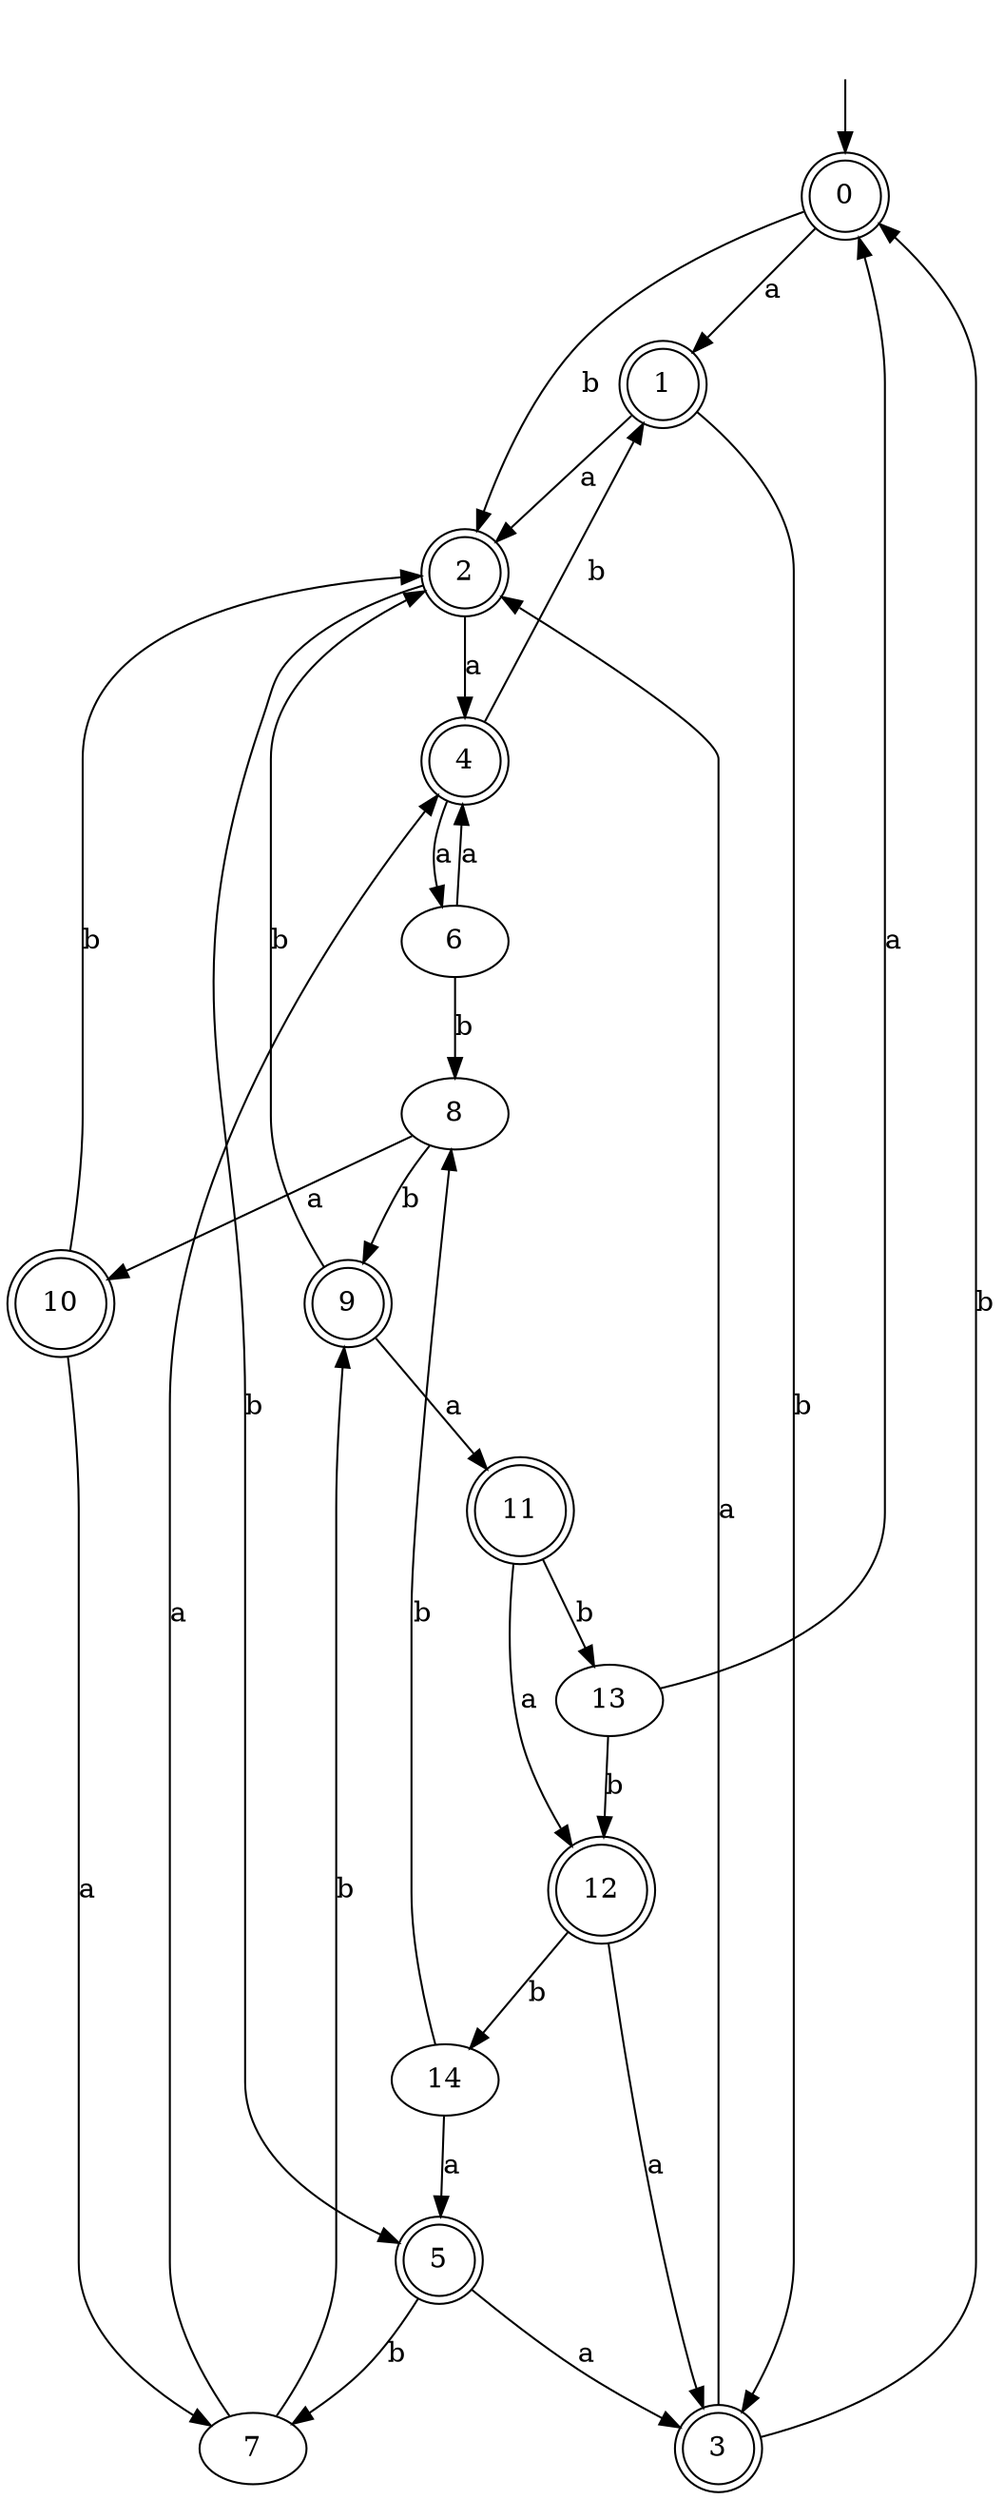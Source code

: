 digraph RandomDFA {
  __start0 [label="", shape=none];
  __start0 -> 0 [label=""];
  0 [shape=circle] [shape=doublecircle]
  0 -> 1 [label="a"]
  0 -> 2 [label="b"]
  1 [shape=doublecircle]
  1 -> 2 [label="a"]
  1 -> 3 [label="b"]
  2 [shape=doublecircle]
  2 -> 4 [label="a"]
  2 -> 5 [label="b"]
  3 [shape=doublecircle]
  3 -> 2 [label="a"]
  3 -> 0 [label="b"]
  4 [shape=doublecircle]
  4 -> 6 [label="a"]
  4 -> 1 [label="b"]
  5 [shape=doublecircle]
  5 -> 3 [label="a"]
  5 -> 7 [label="b"]
  6
  6 -> 4 [label="a"]
  6 -> 8 [label="b"]
  7
  7 -> 4 [label="a"]
  7 -> 9 [label="b"]
  8
  8 -> 10 [label="a"]
  8 -> 9 [label="b"]
  9 [shape=doublecircle]
  9 -> 11 [label="a"]
  9 -> 2 [label="b"]
  10 [shape=doublecircle]
  10 -> 7 [label="a"]
  10 -> 2 [label="b"]
  11 [shape=doublecircle]
  11 -> 12 [label="a"]
  11 -> 13 [label="b"]
  12 [shape=doublecircle]
  12 -> 3 [label="a"]
  12 -> 14 [label="b"]
  13
  13 -> 0 [label="a"]
  13 -> 12 [label="b"]
  14
  14 -> 5 [label="a"]
  14 -> 8 [label="b"]
}
